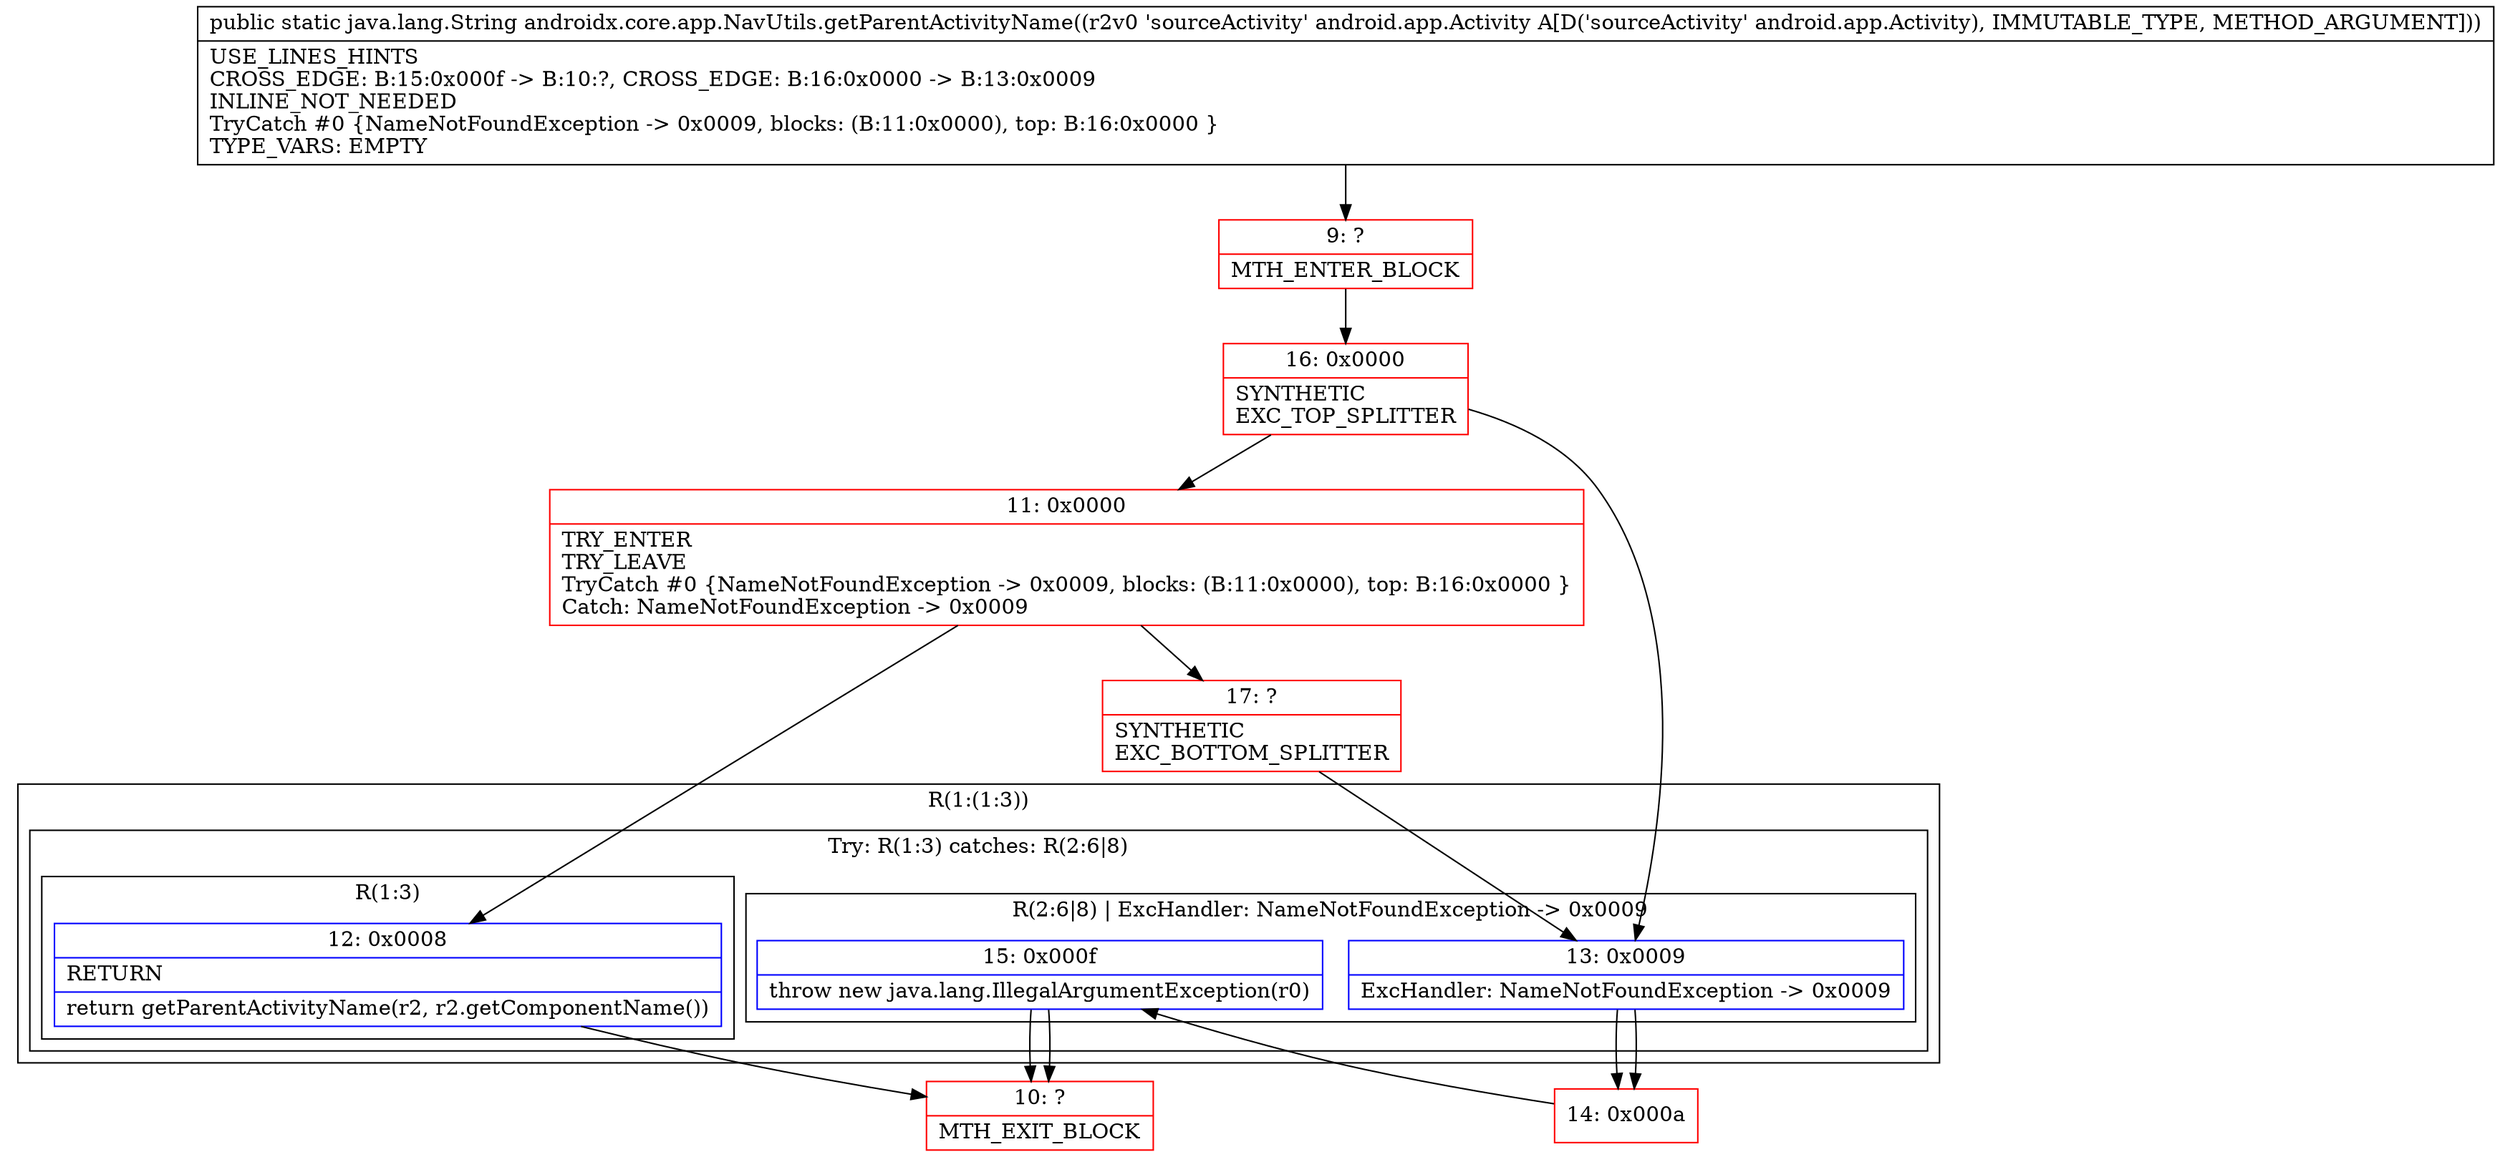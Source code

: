 digraph "CFG forandroidx.core.app.NavUtils.getParentActivityName(Landroid\/app\/Activity;)Ljava\/lang\/String;" {
subgraph cluster_Region_416650766 {
label = "R(1:(1:3))";
node [shape=record,color=blue];
subgraph cluster_TryCatchRegion_272768436 {
label = "Try: R(1:3) catches: R(2:6|8)";
node [shape=record,color=blue];
subgraph cluster_Region_921632349 {
label = "R(1:3)";
node [shape=record,color=blue];
Node_12 [shape=record,label="{12\:\ 0x0008|RETURN\l|return getParentActivityName(r2, r2.getComponentName())\l}"];
}
subgraph cluster_Region_439874487 {
label = "R(2:6|8) | ExcHandler: NameNotFoundException \-\> 0x0009\l";
node [shape=record,color=blue];
Node_13 [shape=record,label="{13\:\ 0x0009|ExcHandler: NameNotFoundException \-\> 0x0009\l}"];
Node_15 [shape=record,label="{15\:\ 0x000f|throw new java.lang.IllegalArgumentException(r0)\l}"];
}
}
}
subgraph cluster_Region_439874487 {
label = "R(2:6|8) | ExcHandler: NameNotFoundException \-\> 0x0009\l";
node [shape=record,color=blue];
Node_13 [shape=record,label="{13\:\ 0x0009|ExcHandler: NameNotFoundException \-\> 0x0009\l}"];
Node_15 [shape=record,label="{15\:\ 0x000f|throw new java.lang.IllegalArgumentException(r0)\l}"];
}
Node_9 [shape=record,color=red,label="{9\:\ ?|MTH_ENTER_BLOCK\l}"];
Node_16 [shape=record,color=red,label="{16\:\ 0x0000|SYNTHETIC\lEXC_TOP_SPLITTER\l}"];
Node_11 [shape=record,color=red,label="{11\:\ 0x0000|TRY_ENTER\lTRY_LEAVE\lTryCatch #0 \{NameNotFoundException \-\> 0x0009, blocks: (B:11:0x0000), top: B:16:0x0000 \}\lCatch: NameNotFoundException \-\> 0x0009\l}"];
Node_10 [shape=record,color=red,label="{10\:\ ?|MTH_EXIT_BLOCK\l}"];
Node_17 [shape=record,color=red,label="{17\:\ ?|SYNTHETIC\lEXC_BOTTOM_SPLITTER\l}"];
Node_14 [shape=record,color=red,label="{14\:\ 0x000a}"];
MethodNode[shape=record,label="{public static java.lang.String androidx.core.app.NavUtils.getParentActivityName((r2v0 'sourceActivity' android.app.Activity A[D('sourceActivity' android.app.Activity), IMMUTABLE_TYPE, METHOD_ARGUMENT]))  | USE_LINES_HINTS\lCROSS_EDGE: B:15:0x000f \-\> B:10:?, CROSS_EDGE: B:16:0x0000 \-\> B:13:0x0009\lINLINE_NOT_NEEDED\lTryCatch #0 \{NameNotFoundException \-\> 0x0009, blocks: (B:11:0x0000), top: B:16:0x0000 \}\lTYPE_VARS: EMPTY\l}"];
MethodNode -> Node_9;Node_12 -> Node_10;
Node_13 -> Node_14;
Node_15 -> Node_10;
Node_13 -> Node_14;
Node_15 -> Node_10;
Node_9 -> Node_16;
Node_16 -> Node_11;
Node_16 -> Node_13;
Node_11 -> Node_12;
Node_11 -> Node_17;
Node_17 -> Node_13;
Node_14 -> Node_15;
}


